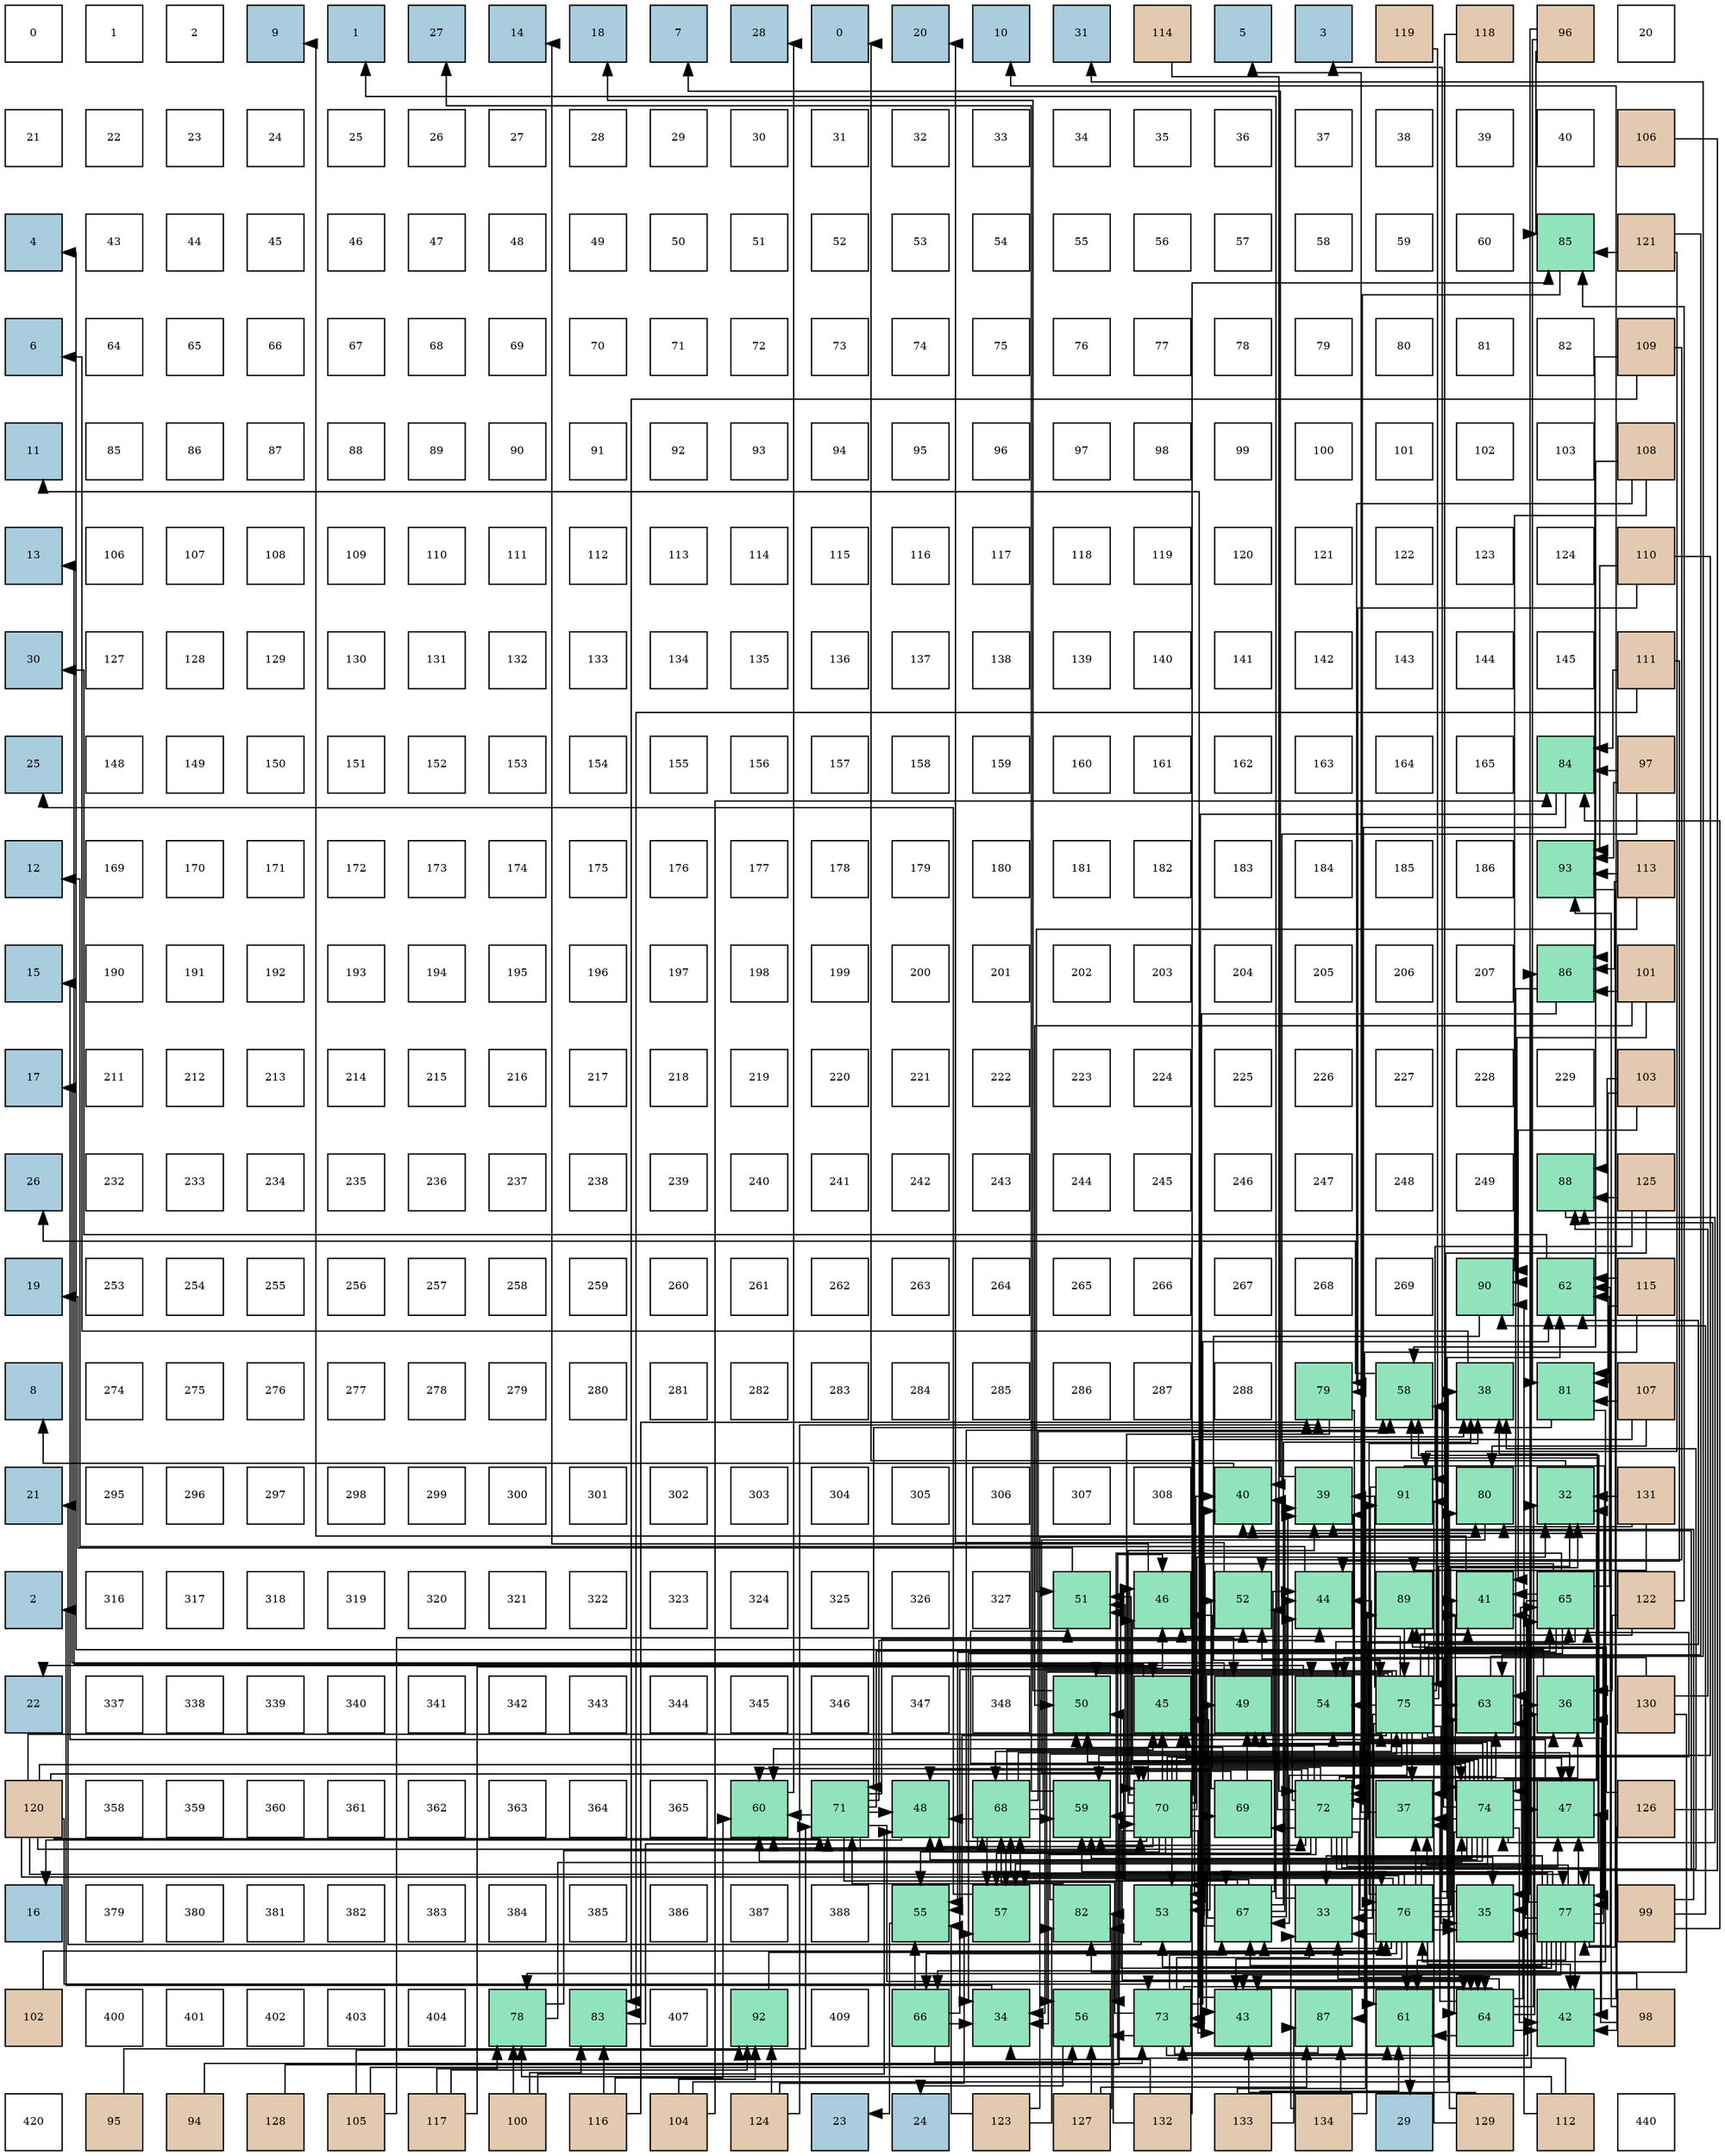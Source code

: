 digraph layout{
 rankdir=TB;
 splines=ortho;
 node [style=filled shape=square fixedsize=true width=0.6];
0[label="0", fontsize=8, fillcolor="#ffffff"];
1[label="1", fontsize=8, fillcolor="#ffffff"];
2[label="2", fontsize=8, fillcolor="#ffffff"];
3[label="9", fontsize=8, fillcolor="#a9ccde"];
4[label="1", fontsize=8, fillcolor="#a9ccde"];
5[label="27", fontsize=8, fillcolor="#a9ccde"];
6[label="14", fontsize=8, fillcolor="#a9ccde"];
7[label="18", fontsize=8, fillcolor="#a9ccde"];
8[label="7", fontsize=8, fillcolor="#a9ccde"];
9[label="28", fontsize=8, fillcolor="#a9ccde"];
10[label="0", fontsize=8, fillcolor="#a9ccde"];
11[label="20", fontsize=8, fillcolor="#a9ccde"];
12[label="10", fontsize=8, fillcolor="#a9ccde"];
13[label="31", fontsize=8, fillcolor="#a9ccde"];
14[label="114", fontsize=8, fillcolor="#e3c9af"];
15[label="5", fontsize=8, fillcolor="#a9ccde"];
16[label="3", fontsize=8, fillcolor="#a9ccde"];
17[label="119", fontsize=8, fillcolor="#e3c9af"];
18[label="118", fontsize=8, fillcolor="#e3c9af"];
19[label="96", fontsize=8, fillcolor="#e3c9af"];
20[label="20", fontsize=8, fillcolor="#ffffff"];
21[label="21", fontsize=8, fillcolor="#ffffff"];
22[label="22", fontsize=8, fillcolor="#ffffff"];
23[label="23", fontsize=8, fillcolor="#ffffff"];
24[label="24", fontsize=8, fillcolor="#ffffff"];
25[label="25", fontsize=8, fillcolor="#ffffff"];
26[label="26", fontsize=8, fillcolor="#ffffff"];
27[label="27", fontsize=8, fillcolor="#ffffff"];
28[label="28", fontsize=8, fillcolor="#ffffff"];
29[label="29", fontsize=8, fillcolor="#ffffff"];
30[label="30", fontsize=8, fillcolor="#ffffff"];
31[label="31", fontsize=8, fillcolor="#ffffff"];
32[label="32", fontsize=8, fillcolor="#ffffff"];
33[label="33", fontsize=8, fillcolor="#ffffff"];
34[label="34", fontsize=8, fillcolor="#ffffff"];
35[label="35", fontsize=8, fillcolor="#ffffff"];
36[label="36", fontsize=8, fillcolor="#ffffff"];
37[label="37", fontsize=8, fillcolor="#ffffff"];
38[label="38", fontsize=8, fillcolor="#ffffff"];
39[label="39", fontsize=8, fillcolor="#ffffff"];
40[label="40", fontsize=8, fillcolor="#ffffff"];
41[label="106", fontsize=8, fillcolor="#e3c9af"];
42[label="4", fontsize=8, fillcolor="#a9ccde"];
43[label="43", fontsize=8, fillcolor="#ffffff"];
44[label="44", fontsize=8, fillcolor="#ffffff"];
45[label="45", fontsize=8, fillcolor="#ffffff"];
46[label="46", fontsize=8, fillcolor="#ffffff"];
47[label="47", fontsize=8, fillcolor="#ffffff"];
48[label="48", fontsize=8, fillcolor="#ffffff"];
49[label="49", fontsize=8, fillcolor="#ffffff"];
50[label="50", fontsize=8, fillcolor="#ffffff"];
51[label="51", fontsize=8, fillcolor="#ffffff"];
52[label="52", fontsize=8, fillcolor="#ffffff"];
53[label="53", fontsize=8, fillcolor="#ffffff"];
54[label="54", fontsize=8, fillcolor="#ffffff"];
55[label="55", fontsize=8, fillcolor="#ffffff"];
56[label="56", fontsize=8, fillcolor="#ffffff"];
57[label="57", fontsize=8, fillcolor="#ffffff"];
58[label="58", fontsize=8, fillcolor="#ffffff"];
59[label="59", fontsize=8, fillcolor="#ffffff"];
60[label="60", fontsize=8, fillcolor="#ffffff"];
61[label="85", fontsize=8, fillcolor="#91e3bb"];
62[label="121", fontsize=8, fillcolor="#e3c9af"];
63[label="6", fontsize=8, fillcolor="#a9ccde"];
64[label="64", fontsize=8, fillcolor="#ffffff"];
65[label="65", fontsize=8, fillcolor="#ffffff"];
66[label="66", fontsize=8, fillcolor="#ffffff"];
67[label="67", fontsize=8, fillcolor="#ffffff"];
68[label="68", fontsize=8, fillcolor="#ffffff"];
69[label="69", fontsize=8, fillcolor="#ffffff"];
70[label="70", fontsize=8, fillcolor="#ffffff"];
71[label="71", fontsize=8, fillcolor="#ffffff"];
72[label="72", fontsize=8, fillcolor="#ffffff"];
73[label="73", fontsize=8, fillcolor="#ffffff"];
74[label="74", fontsize=8, fillcolor="#ffffff"];
75[label="75", fontsize=8, fillcolor="#ffffff"];
76[label="76", fontsize=8, fillcolor="#ffffff"];
77[label="77", fontsize=8, fillcolor="#ffffff"];
78[label="78", fontsize=8, fillcolor="#ffffff"];
79[label="79", fontsize=8, fillcolor="#ffffff"];
80[label="80", fontsize=8, fillcolor="#ffffff"];
81[label="81", fontsize=8, fillcolor="#ffffff"];
82[label="82", fontsize=8, fillcolor="#ffffff"];
83[label="109", fontsize=8, fillcolor="#e3c9af"];
84[label="11", fontsize=8, fillcolor="#a9ccde"];
85[label="85", fontsize=8, fillcolor="#ffffff"];
86[label="86", fontsize=8, fillcolor="#ffffff"];
87[label="87", fontsize=8, fillcolor="#ffffff"];
88[label="88", fontsize=8, fillcolor="#ffffff"];
89[label="89", fontsize=8, fillcolor="#ffffff"];
90[label="90", fontsize=8, fillcolor="#ffffff"];
91[label="91", fontsize=8, fillcolor="#ffffff"];
92[label="92", fontsize=8, fillcolor="#ffffff"];
93[label="93", fontsize=8, fillcolor="#ffffff"];
94[label="94", fontsize=8, fillcolor="#ffffff"];
95[label="95", fontsize=8, fillcolor="#ffffff"];
96[label="96", fontsize=8, fillcolor="#ffffff"];
97[label="97", fontsize=8, fillcolor="#ffffff"];
98[label="98", fontsize=8, fillcolor="#ffffff"];
99[label="99", fontsize=8, fillcolor="#ffffff"];
100[label="100", fontsize=8, fillcolor="#ffffff"];
101[label="101", fontsize=8, fillcolor="#ffffff"];
102[label="102", fontsize=8, fillcolor="#ffffff"];
103[label="103", fontsize=8, fillcolor="#ffffff"];
104[label="108", fontsize=8, fillcolor="#e3c9af"];
105[label="13", fontsize=8, fillcolor="#a9ccde"];
106[label="106", fontsize=8, fillcolor="#ffffff"];
107[label="107", fontsize=8, fillcolor="#ffffff"];
108[label="108", fontsize=8, fillcolor="#ffffff"];
109[label="109", fontsize=8, fillcolor="#ffffff"];
110[label="110", fontsize=8, fillcolor="#ffffff"];
111[label="111", fontsize=8, fillcolor="#ffffff"];
112[label="112", fontsize=8, fillcolor="#ffffff"];
113[label="113", fontsize=8, fillcolor="#ffffff"];
114[label="114", fontsize=8, fillcolor="#ffffff"];
115[label="115", fontsize=8, fillcolor="#ffffff"];
116[label="116", fontsize=8, fillcolor="#ffffff"];
117[label="117", fontsize=8, fillcolor="#ffffff"];
118[label="118", fontsize=8, fillcolor="#ffffff"];
119[label="119", fontsize=8, fillcolor="#ffffff"];
120[label="120", fontsize=8, fillcolor="#ffffff"];
121[label="121", fontsize=8, fillcolor="#ffffff"];
122[label="122", fontsize=8, fillcolor="#ffffff"];
123[label="123", fontsize=8, fillcolor="#ffffff"];
124[label="124", fontsize=8, fillcolor="#ffffff"];
125[label="110", fontsize=8, fillcolor="#e3c9af"];
126[label="30", fontsize=8, fillcolor="#a9ccde"];
127[label="127", fontsize=8, fillcolor="#ffffff"];
128[label="128", fontsize=8, fillcolor="#ffffff"];
129[label="129", fontsize=8, fillcolor="#ffffff"];
130[label="130", fontsize=8, fillcolor="#ffffff"];
131[label="131", fontsize=8, fillcolor="#ffffff"];
132[label="132", fontsize=8, fillcolor="#ffffff"];
133[label="133", fontsize=8, fillcolor="#ffffff"];
134[label="134", fontsize=8, fillcolor="#ffffff"];
135[label="135", fontsize=8, fillcolor="#ffffff"];
136[label="136", fontsize=8, fillcolor="#ffffff"];
137[label="137", fontsize=8, fillcolor="#ffffff"];
138[label="138", fontsize=8, fillcolor="#ffffff"];
139[label="139", fontsize=8, fillcolor="#ffffff"];
140[label="140", fontsize=8, fillcolor="#ffffff"];
141[label="141", fontsize=8, fillcolor="#ffffff"];
142[label="142", fontsize=8, fillcolor="#ffffff"];
143[label="143", fontsize=8, fillcolor="#ffffff"];
144[label="144", fontsize=8, fillcolor="#ffffff"];
145[label="145", fontsize=8, fillcolor="#ffffff"];
146[label="111", fontsize=8, fillcolor="#e3c9af"];
147[label="25", fontsize=8, fillcolor="#a9ccde"];
148[label="148", fontsize=8, fillcolor="#ffffff"];
149[label="149", fontsize=8, fillcolor="#ffffff"];
150[label="150", fontsize=8, fillcolor="#ffffff"];
151[label="151", fontsize=8, fillcolor="#ffffff"];
152[label="152", fontsize=8, fillcolor="#ffffff"];
153[label="153", fontsize=8, fillcolor="#ffffff"];
154[label="154", fontsize=8, fillcolor="#ffffff"];
155[label="155", fontsize=8, fillcolor="#ffffff"];
156[label="156", fontsize=8, fillcolor="#ffffff"];
157[label="157", fontsize=8, fillcolor="#ffffff"];
158[label="158", fontsize=8, fillcolor="#ffffff"];
159[label="159", fontsize=8, fillcolor="#ffffff"];
160[label="160", fontsize=8, fillcolor="#ffffff"];
161[label="161", fontsize=8, fillcolor="#ffffff"];
162[label="162", fontsize=8, fillcolor="#ffffff"];
163[label="163", fontsize=8, fillcolor="#ffffff"];
164[label="164", fontsize=8, fillcolor="#ffffff"];
165[label="165", fontsize=8, fillcolor="#ffffff"];
166[label="84", fontsize=8, fillcolor="#91e3bb"];
167[label="97", fontsize=8, fillcolor="#e3c9af"];
168[label="12", fontsize=8, fillcolor="#a9ccde"];
169[label="169", fontsize=8, fillcolor="#ffffff"];
170[label="170", fontsize=8, fillcolor="#ffffff"];
171[label="171", fontsize=8, fillcolor="#ffffff"];
172[label="172", fontsize=8, fillcolor="#ffffff"];
173[label="173", fontsize=8, fillcolor="#ffffff"];
174[label="174", fontsize=8, fillcolor="#ffffff"];
175[label="175", fontsize=8, fillcolor="#ffffff"];
176[label="176", fontsize=8, fillcolor="#ffffff"];
177[label="177", fontsize=8, fillcolor="#ffffff"];
178[label="178", fontsize=8, fillcolor="#ffffff"];
179[label="179", fontsize=8, fillcolor="#ffffff"];
180[label="180", fontsize=8, fillcolor="#ffffff"];
181[label="181", fontsize=8, fillcolor="#ffffff"];
182[label="182", fontsize=8, fillcolor="#ffffff"];
183[label="183", fontsize=8, fillcolor="#ffffff"];
184[label="184", fontsize=8, fillcolor="#ffffff"];
185[label="185", fontsize=8, fillcolor="#ffffff"];
186[label="186", fontsize=8, fillcolor="#ffffff"];
187[label="93", fontsize=8, fillcolor="#91e3bb"];
188[label="113", fontsize=8, fillcolor="#e3c9af"];
189[label="15", fontsize=8, fillcolor="#a9ccde"];
190[label="190", fontsize=8, fillcolor="#ffffff"];
191[label="191", fontsize=8, fillcolor="#ffffff"];
192[label="192", fontsize=8, fillcolor="#ffffff"];
193[label="193", fontsize=8, fillcolor="#ffffff"];
194[label="194", fontsize=8, fillcolor="#ffffff"];
195[label="195", fontsize=8, fillcolor="#ffffff"];
196[label="196", fontsize=8, fillcolor="#ffffff"];
197[label="197", fontsize=8, fillcolor="#ffffff"];
198[label="198", fontsize=8, fillcolor="#ffffff"];
199[label="199", fontsize=8, fillcolor="#ffffff"];
200[label="200", fontsize=8, fillcolor="#ffffff"];
201[label="201", fontsize=8, fillcolor="#ffffff"];
202[label="202", fontsize=8, fillcolor="#ffffff"];
203[label="203", fontsize=8, fillcolor="#ffffff"];
204[label="204", fontsize=8, fillcolor="#ffffff"];
205[label="205", fontsize=8, fillcolor="#ffffff"];
206[label="206", fontsize=8, fillcolor="#ffffff"];
207[label="207", fontsize=8, fillcolor="#ffffff"];
208[label="86", fontsize=8, fillcolor="#91e3bb"];
209[label="101", fontsize=8, fillcolor="#e3c9af"];
210[label="17", fontsize=8, fillcolor="#a9ccde"];
211[label="211", fontsize=8, fillcolor="#ffffff"];
212[label="212", fontsize=8, fillcolor="#ffffff"];
213[label="213", fontsize=8, fillcolor="#ffffff"];
214[label="214", fontsize=8, fillcolor="#ffffff"];
215[label="215", fontsize=8, fillcolor="#ffffff"];
216[label="216", fontsize=8, fillcolor="#ffffff"];
217[label="217", fontsize=8, fillcolor="#ffffff"];
218[label="218", fontsize=8, fillcolor="#ffffff"];
219[label="219", fontsize=8, fillcolor="#ffffff"];
220[label="220", fontsize=8, fillcolor="#ffffff"];
221[label="221", fontsize=8, fillcolor="#ffffff"];
222[label="222", fontsize=8, fillcolor="#ffffff"];
223[label="223", fontsize=8, fillcolor="#ffffff"];
224[label="224", fontsize=8, fillcolor="#ffffff"];
225[label="225", fontsize=8, fillcolor="#ffffff"];
226[label="226", fontsize=8, fillcolor="#ffffff"];
227[label="227", fontsize=8, fillcolor="#ffffff"];
228[label="228", fontsize=8, fillcolor="#ffffff"];
229[label="229", fontsize=8, fillcolor="#ffffff"];
230[label="103", fontsize=8, fillcolor="#e3c9af"];
231[label="26", fontsize=8, fillcolor="#a9ccde"];
232[label="232", fontsize=8, fillcolor="#ffffff"];
233[label="233", fontsize=8, fillcolor="#ffffff"];
234[label="234", fontsize=8, fillcolor="#ffffff"];
235[label="235", fontsize=8, fillcolor="#ffffff"];
236[label="236", fontsize=8, fillcolor="#ffffff"];
237[label="237", fontsize=8, fillcolor="#ffffff"];
238[label="238", fontsize=8, fillcolor="#ffffff"];
239[label="239", fontsize=8, fillcolor="#ffffff"];
240[label="240", fontsize=8, fillcolor="#ffffff"];
241[label="241", fontsize=8, fillcolor="#ffffff"];
242[label="242", fontsize=8, fillcolor="#ffffff"];
243[label="243", fontsize=8, fillcolor="#ffffff"];
244[label="244", fontsize=8, fillcolor="#ffffff"];
245[label="245", fontsize=8, fillcolor="#ffffff"];
246[label="246", fontsize=8, fillcolor="#ffffff"];
247[label="247", fontsize=8, fillcolor="#ffffff"];
248[label="248", fontsize=8, fillcolor="#ffffff"];
249[label="249", fontsize=8, fillcolor="#ffffff"];
250[label="88", fontsize=8, fillcolor="#91e3bb"];
251[label="125", fontsize=8, fillcolor="#e3c9af"];
252[label="19", fontsize=8, fillcolor="#a9ccde"];
253[label="253", fontsize=8, fillcolor="#ffffff"];
254[label="254", fontsize=8, fillcolor="#ffffff"];
255[label="255", fontsize=8, fillcolor="#ffffff"];
256[label="256", fontsize=8, fillcolor="#ffffff"];
257[label="257", fontsize=8, fillcolor="#ffffff"];
258[label="258", fontsize=8, fillcolor="#ffffff"];
259[label="259", fontsize=8, fillcolor="#ffffff"];
260[label="260", fontsize=8, fillcolor="#ffffff"];
261[label="261", fontsize=8, fillcolor="#ffffff"];
262[label="262", fontsize=8, fillcolor="#ffffff"];
263[label="263", fontsize=8, fillcolor="#ffffff"];
264[label="264", fontsize=8, fillcolor="#ffffff"];
265[label="265", fontsize=8, fillcolor="#ffffff"];
266[label="266", fontsize=8, fillcolor="#ffffff"];
267[label="267", fontsize=8, fillcolor="#ffffff"];
268[label="268", fontsize=8, fillcolor="#ffffff"];
269[label="269", fontsize=8, fillcolor="#ffffff"];
270[label="90", fontsize=8, fillcolor="#91e3bb"];
271[label="62", fontsize=8, fillcolor="#91e3bb"];
272[label="115", fontsize=8, fillcolor="#e3c9af"];
273[label="8", fontsize=8, fillcolor="#a9ccde"];
274[label="274", fontsize=8, fillcolor="#ffffff"];
275[label="275", fontsize=8, fillcolor="#ffffff"];
276[label="276", fontsize=8, fillcolor="#ffffff"];
277[label="277", fontsize=8, fillcolor="#ffffff"];
278[label="278", fontsize=8, fillcolor="#ffffff"];
279[label="279", fontsize=8, fillcolor="#ffffff"];
280[label="280", fontsize=8, fillcolor="#ffffff"];
281[label="281", fontsize=8, fillcolor="#ffffff"];
282[label="282", fontsize=8, fillcolor="#ffffff"];
283[label="283", fontsize=8, fillcolor="#ffffff"];
284[label="284", fontsize=8, fillcolor="#ffffff"];
285[label="285", fontsize=8, fillcolor="#ffffff"];
286[label="286", fontsize=8, fillcolor="#ffffff"];
287[label="287", fontsize=8, fillcolor="#ffffff"];
288[label="288", fontsize=8, fillcolor="#ffffff"];
289[label="79", fontsize=8, fillcolor="#91e3bb"];
290[label="58", fontsize=8, fillcolor="#91e3bb"];
291[label="38", fontsize=8, fillcolor="#91e3bb"];
292[label="81", fontsize=8, fillcolor="#91e3bb"];
293[label="107", fontsize=8, fillcolor="#e3c9af"];
294[label="21", fontsize=8, fillcolor="#a9ccde"];
295[label="295", fontsize=8, fillcolor="#ffffff"];
296[label="296", fontsize=8, fillcolor="#ffffff"];
297[label="297", fontsize=8, fillcolor="#ffffff"];
298[label="298", fontsize=8, fillcolor="#ffffff"];
299[label="299", fontsize=8, fillcolor="#ffffff"];
300[label="300", fontsize=8, fillcolor="#ffffff"];
301[label="301", fontsize=8, fillcolor="#ffffff"];
302[label="302", fontsize=8, fillcolor="#ffffff"];
303[label="303", fontsize=8, fillcolor="#ffffff"];
304[label="304", fontsize=8, fillcolor="#ffffff"];
305[label="305", fontsize=8, fillcolor="#ffffff"];
306[label="306", fontsize=8, fillcolor="#ffffff"];
307[label="307", fontsize=8, fillcolor="#ffffff"];
308[label="308", fontsize=8, fillcolor="#ffffff"];
309[label="40", fontsize=8, fillcolor="#91e3bb"];
310[label="39", fontsize=8, fillcolor="#91e3bb"];
311[label="91", fontsize=8, fillcolor="#91e3bb"];
312[label="80", fontsize=8, fillcolor="#91e3bb"];
313[label="32", fontsize=8, fillcolor="#91e3bb"];
314[label="131", fontsize=8, fillcolor="#e3c9af"];
315[label="2", fontsize=8, fillcolor="#a9ccde"];
316[label="316", fontsize=8, fillcolor="#ffffff"];
317[label="317", fontsize=8, fillcolor="#ffffff"];
318[label="318", fontsize=8, fillcolor="#ffffff"];
319[label="319", fontsize=8, fillcolor="#ffffff"];
320[label="320", fontsize=8, fillcolor="#ffffff"];
321[label="321", fontsize=8, fillcolor="#ffffff"];
322[label="322", fontsize=8, fillcolor="#ffffff"];
323[label="323", fontsize=8, fillcolor="#ffffff"];
324[label="324", fontsize=8, fillcolor="#ffffff"];
325[label="325", fontsize=8, fillcolor="#ffffff"];
326[label="326", fontsize=8, fillcolor="#ffffff"];
327[label="327", fontsize=8, fillcolor="#ffffff"];
328[label="51", fontsize=8, fillcolor="#91e3bb"];
329[label="46", fontsize=8, fillcolor="#91e3bb"];
330[label="52", fontsize=8, fillcolor="#91e3bb"];
331[label="44", fontsize=8, fillcolor="#91e3bb"];
332[label="89", fontsize=8, fillcolor="#91e3bb"];
333[label="41", fontsize=8, fillcolor="#91e3bb"];
334[label="65", fontsize=8, fillcolor="#91e3bb"];
335[label="122", fontsize=8, fillcolor="#e3c9af"];
336[label="22", fontsize=8, fillcolor="#a9ccde"];
337[label="337", fontsize=8, fillcolor="#ffffff"];
338[label="338", fontsize=8, fillcolor="#ffffff"];
339[label="339", fontsize=8, fillcolor="#ffffff"];
340[label="340", fontsize=8, fillcolor="#ffffff"];
341[label="341", fontsize=8, fillcolor="#ffffff"];
342[label="342", fontsize=8, fillcolor="#ffffff"];
343[label="343", fontsize=8, fillcolor="#ffffff"];
344[label="344", fontsize=8, fillcolor="#ffffff"];
345[label="345", fontsize=8, fillcolor="#ffffff"];
346[label="346", fontsize=8, fillcolor="#ffffff"];
347[label="347", fontsize=8, fillcolor="#ffffff"];
348[label="348", fontsize=8, fillcolor="#ffffff"];
349[label="50", fontsize=8, fillcolor="#91e3bb"];
350[label="45", fontsize=8, fillcolor="#91e3bb"];
351[label="49", fontsize=8, fillcolor="#91e3bb"];
352[label="54", fontsize=8, fillcolor="#91e3bb"];
353[label="75", fontsize=8, fillcolor="#91e3bb"];
354[label="63", fontsize=8, fillcolor="#91e3bb"];
355[label="36", fontsize=8, fillcolor="#91e3bb"];
356[label="130", fontsize=8, fillcolor="#e3c9af"];
357[label="120", fontsize=8, fillcolor="#e3c9af"];
358[label="358", fontsize=8, fillcolor="#ffffff"];
359[label="359", fontsize=8, fillcolor="#ffffff"];
360[label="360", fontsize=8, fillcolor="#ffffff"];
361[label="361", fontsize=8, fillcolor="#ffffff"];
362[label="362", fontsize=8, fillcolor="#ffffff"];
363[label="363", fontsize=8, fillcolor="#ffffff"];
364[label="364", fontsize=8, fillcolor="#ffffff"];
365[label="365", fontsize=8, fillcolor="#ffffff"];
366[label="60", fontsize=8, fillcolor="#91e3bb"];
367[label="71", fontsize=8, fillcolor="#91e3bb"];
368[label="48", fontsize=8, fillcolor="#91e3bb"];
369[label="68", fontsize=8, fillcolor="#91e3bb"];
370[label="59", fontsize=8, fillcolor="#91e3bb"];
371[label="70", fontsize=8, fillcolor="#91e3bb"];
372[label="69", fontsize=8, fillcolor="#91e3bb"];
373[label="72", fontsize=8, fillcolor="#91e3bb"];
374[label="37", fontsize=8, fillcolor="#91e3bb"];
375[label="74", fontsize=8, fillcolor="#91e3bb"];
376[label="47", fontsize=8, fillcolor="#91e3bb"];
377[label="126", fontsize=8, fillcolor="#e3c9af"];
378[label="16", fontsize=8, fillcolor="#a9ccde"];
379[label="379", fontsize=8, fillcolor="#ffffff"];
380[label="380", fontsize=8, fillcolor="#ffffff"];
381[label="381", fontsize=8, fillcolor="#ffffff"];
382[label="382", fontsize=8, fillcolor="#ffffff"];
383[label="383", fontsize=8, fillcolor="#ffffff"];
384[label="384", fontsize=8, fillcolor="#ffffff"];
385[label="385", fontsize=8, fillcolor="#ffffff"];
386[label="386", fontsize=8, fillcolor="#ffffff"];
387[label="387", fontsize=8, fillcolor="#ffffff"];
388[label="388", fontsize=8, fillcolor="#ffffff"];
389[label="55", fontsize=8, fillcolor="#91e3bb"];
390[label="57", fontsize=8, fillcolor="#91e3bb"];
391[label="82", fontsize=8, fillcolor="#91e3bb"];
392[label="53", fontsize=8, fillcolor="#91e3bb"];
393[label="67", fontsize=8, fillcolor="#91e3bb"];
394[label="33", fontsize=8, fillcolor="#91e3bb"];
395[label="76", fontsize=8, fillcolor="#91e3bb"];
396[label="35", fontsize=8, fillcolor="#91e3bb"];
397[label="77", fontsize=8, fillcolor="#91e3bb"];
398[label="99", fontsize=8, fillcolor="#e3c9af"];
399[label="102", fontsize=8, fillcolor="#e3c9af"];
400[label="400", fontsize=8, fillcolor="#ffffff"];
401[label="401", fontsize=8, fillcolor="#ffffff"];
402[label="402", fontsize=8, fillcolor="#ffffff"];
403[label="403", fontsize=8, fillcolor="#ffffff"];
404[label="404", fontsize=8, fillcolor="#ffffff"];
405[label="78", fontsize=8, fillcolor="#91e3bb"];
406[label="83", fontsize=8, fillcolor="#91e3bb"];
407[label="407", fontsize=8, fillcolor="#ffffff"];
408[label="92", fontsize=8, fillcolor="#91e3bb"];
409[label="409", fontsize=8, fillcolor="#ffffff"];
410[label="66", fontsize=8, fillcolor="#91e3bb"];
411[label="34", fontsize=8, fillcolor="#91e3bb"];
412[label="56", fontsize=8, fillcolor="#91e3bb"];
413[label="73", fontsize=8, fillcolor="#91e3bb"];
414[label="43", fontsize=8, fillcolor="#91e3bb"];
415[label="87", fontsize=8, fillcolor="#91e3bb"];
416[label="61", fontsize=8, fillcolor="#91e3bb"];
417[label="64", fontsize=8, fillcolor="#91e3bb"];
418[label="42", fontsize=8, fillcolor="#91e3bb"];
419[label="98", fontsize=8, fillcolor="#e3c9af"];
420[label="420", fontsize=8, fillcolor="#ffffff"];
421[label="95", fontsize=8, fillcolor="#e3c9af"];
422[label="94", fontsize=8, fillcolor="#e3c9af"];
423[label="128", fontsize=8, fillcolor="#e3c9af"];
424[label="105", fontsize=8, fillcolor="#e3c9af"];
425[label="117", fontsize=8, fillcolor="#e3c9af"];
426[label="100", fontsize=8, fillcolor="#e3c9af"];
427[label="116", fontsize=8, fillcolor="#e3c9af"];
428[label="104", fontsize=8, fillcolor="#e3c9af"];
429[label="124", fontsize=8, fillcolor="#e3c9af"];
430[label="23", fontsize=8, fillcolor="#a9ccde"];
431[label="24", fontsize=8, fillcolor="#a9ccde"];
432[label="123", fontsize=8, fillcolor="#e3c9af"];
433[label="127", fontsize=8, fillcolor="#e3c9af"];
434[label="132", fontsize=8, fillcolor="#e3c9af"];
435[label="133", fontsize=8, fillcolor="#e3c9af"];
436[label="134", fontsize=8, fillcolor="#e3c9af"];
437[label="29", fontsize=8, fillcolor="#a9ccde"];
438[label="129", fontsize=8, fillcolor="#e3c9af"];
439[label="112", fontsize=8, fillcolor="#e3c9af"];
440[label="440", fontsize=8, fillcolor="#ffffff"];
edge [constraint=false, style=vis];313 -> 10;
394 -> 4;
411 -> 315;
396 -> 16;
355 -> 42;
374 -> 15;
291 -> 63;
310 -> 8;
309 -> 273;
333 -> 3;
418 -> 12;
414 -> 84;
331 -> 168;
350 -> 105;
329 -> 6;
376 -> 189;
368 -> 378;
351 -> 210;
349 -> 7;
328 -> 252;
330 -> 11;
392 -> 294;
352 -> 336;
389 -> 430;
412 -> 431;
390 -> 147;
290 -> 231;
370 -> 5;
366 -> 9;
416 -> 437;
271 -> 126;
354 -> 13;
417 -> 313;
417 -> 394;
417 -> 355;
417 -> 374;
417 -> 418;
417 -> 414;
417 -> 416;
417 -> 354;
334 -> 411;
334 -> 396;
334 -> 333;
334 -> 392;
334 -> 352;
334 -> 389;
334 -> 412;
334 -> 271;
410 -> 411;
410 -> 352;
410 -> 389;
410 -> 412;
393 -> 291;
393 -> 310;
393 -> 309;
393 -> 331;
393 -> 351;
393 -> 349;
393 -> 328;
393 -> 330;
369 -> 350;
369 -> 329;
369 -> 376;
369 -> 368;
369 -> 390;
369 -> 290;
369 -> 370;
369 -> 366;
372 -> 351;
372 -> 349;
372 -> 328;
372 -> 330;
371 -> 313;
371 -> 291;
371 -> 310;
371 -> 309;
371 -> 414;
371 -> 331;
371 -> 350;
371 -> 329;
371 -> 376;
371 -> 368;
371 -> 392;
371 -> 389;
371 -> 390;
371 -> 290;
371 -> 370;
371 -> 366;
371 -> 417;
371 -> 334;
371 -> 372;
367 -> 331;
367 -> 368;
367 -> 330;
367 -> 366;
367 -> 417;
367 -> 334;
367 -> 393;
367 -> 369;
373 -> 411;
373 -> 396;
373 -> 355;
373 -> 291;
373 -> 310;
373 -> 309;
373 -> 331;
373 -> 350;
373 -> 329;
373 -> 376;
373 -> 368;
373 -> 390;
373 -> 290;
373 -> 370;
373 -> 366;
373 -> 354;
373 -> 417;
373 -> 334;
373 -> 372;
413 -> 394;
413 -> 412;
413 -> 416;
413 -> 271;
413 -> 417;
413 -> 334;
413 -> 393;
413 -> 369;
375 -> 374;
375 -> 291;
375 -> 310;
375 -> 309;
375 -> 333;
375 -> 418;
375 -> 331;
375 -> 350;
375 -> 329;
375 -> 376;
375 -> 368;
375 -> 351;
375 -> 349;
375 -> 328;
375 -> 330;
375 -> 352;
375 -> 390;
375 -> 290;
375 -> 370;
375 -> 366;
375 -> 417;
375 -> 334;
353 -> 313;
353 -> 394;
353 -> 411;
353 -> 396;
353 -> 355;
353 -> 374;
353 -> 310;
353 -> 333;
353 -> 418;
353 -> 414;
353 -> 329;
353 -> 349;
353 -> 392;
353 -> 352;
353 -> 389;
353 -> 412;
353 -> 290;
353 -> 416;
353 -> 271;
353 -> 354;
353 -> 393;
353 -> 369;
395 -> 313;
395 -> 394;
395 -> 396;
395 -> 355;
395 -> 374;
395 -> 291;
395 -> 333;
395 -> 418;
395 -> 414;
395 -> 350;
395 -> 351;
395 -> 392;
395 -> 390;
395 -> 416;
395 -> 271;
395 -> 354;
395 -> 410;
395 -> 393;
395 -> 369;
397 -> 313;
397 -> 394;
397 -> 396;
397 -> 355;
397 -> 374;
397 -> 309;
397 -> 333;
397 -> 418;
397 -> 414;
397 -> 376;
397 -> 328;
397 -> 392;
397 -> 370;
397 -> 416;
397 -> 271;
397 -> 354;
397 -> 410;
397 -> 393;
397 -> 369;
405 -> 371;
405 -> 375;
289 -> 371;
289 -> 373;
312 -> 371;
292 -> 367;
292 -> 395;
391 -> 367;
391 -> 353;
406 -> 367;
166 -> 373;
166 -> 413;
61 -> 373;
208 -> 413;
208 -> 375;
415 -> 413;
250 -> 375;
332 -> 353;
332 -> 397;
270 -> 353;
311 -> 395;
311 -> 397;
408 -> 395;
187 -> 397;
422 -> 413;
421 -> 367;
19 -> 396;
19 -> 292;
19 -> 61;
167 -> 309;
167 -> 166;
167 -> 187;
419 -> 376;
419 -> 405;
419 -> 187;
398 -> 310;
398 -> 166;
398 -> 270;
426 -> 368;
426 -> 405;
426 -> 406;
209 -> 349;
209 -> 208;
209 -> 270;
399 -> 395;
230 -> 333;
230 -> 292;
230 -> 250;
428 -> 291;
428 -> 166;
428 -> 408;
424 -> 351;
424 -> 208;
424 -> 408;
41 -> 397;
293 -> 392;
293 -> 312;
293 -> 292;
104 -> 290;
104 -> 289;
104 -> 270;
83 -> 330;
83 -> 406;
83 -> 208;
125 -> 370;
125 -> 289;
125 -> 187;
146 -> 331;
146 -> 406;
146 -> 166;
439 -> 329;
439 -> 405;
439 -> 270;
188 -> 328;
188 -> 208;
188 -> 187;
14 -> 373;
272 -> 271;
272 -> 292;
272 -> 415;
427 -> 366;
427 -> 289;
427 -> 406;
425 -> 350;
425 -> 405;
425 -> 408;
18 -> 375;
17 -> 353;
357 -> 371;
357 -> 367;
357 -> 373;
357 -> 413;
357 -> 375;
357 -> 353;
357 -> 395;
357 -> 397;
62 -> 354;
62 -> 61;
62 -> 311;
335 -> 355;
335 -> 61;
335 -> 332;
432 -> 389;
432 -> 312;
432 -> 391;
429 -> 390;
429 -> 289;
429 -> 408;
251 -> 374;
251 -> 250;
251 -> 311;
377 -> 418;
377 -> 250;
377 -> 332;
433 -> 412;
433 -> 391;
433 -> 415;
423 -> 371;
438 -> 414;
438 -> 312;
438 -> 311;
356 -> 352;
356 -> 391;
356 -> 250;
314 -> 313;
314 -> 312;
314 -> 332;
434 -> 411;
434 -> 391;
434 -> 61;
435 -> 416;
435 -> 415;
435 -> 311;
436 -> 394;
436 -> 415;
436 -> 332;
edge [constraint=true, style=invis];
0 -> 21 -> 42 -> 63 -> 84 -> 105 -> 126 -> 147 -> 168 -> 189 -> 210 -> 231 -> 252 -> 273 -> 294 -> 315 -> 336 -> 357 -> 378 -> 399 -> 420;
1 -> 22 -> 43 -> 64 -> 85 -> 106 -> 127 -> 148 -> 169 -> 190 -> 211 -> 232 -> 253 -> 274 -> 295 -> 316 -> 337 -> 358 -> 379 -> 400 -> 421;
2 -> 23 -> 44 -> 65 -> 86 -> 107 -> 128 -> 149 -> 170 -> 191 -> 212 -> 233 -> 254 -> 275 -> 296 -> 317 -> 338 -> 359 -> 380 -> 401 -> 422;
3 -> 24 -> 45 -> 66 -> 87 -> 108 -> 129 -> 150 -> 171 -> 192 -> 213 -> 234 -> 255 -> 276 -> 297 -> 318 -> 339 -> 360 -> 381 -> 402 -> 423;
4 -> 25 -> 46 -> 67 -> 88 -> 109 -> 130 -> 151 -> 172 -> 193 -> 214 -> 235 -> 256 -> 277 -> 298 -> 319 -> 340 -> 361 -> 382 -> 403 -> 424;
5 -> 26 -> 47 -> 68 -> 89 -> 110 -> 131 -> 152 -> 173 -> 194 -> 215 -> 236 -> 257 -> 278 -> 299 -> 320 -> 341 -> 362 -> 383 -> 404 -> 425;
6 -> 27 -> 48 -> 69 -> 90 -> 111 -> 132 -> 153 -> 174 -> 195 -> 216 -> 237 -> 258 -> 279 -> 300 -> 321 -> 342 -> 363 -> 384 -> 405 -> 426;
7 -> 28 -> 49 -> 70 -> 91 -> 112 -> 133 -> 154 -> 175 -> 196 -> 217 -> 238 -> 259 -> 280 -> 301 -> 322 -> 343 -> 364 -> 385 -> 406 -> 427;
8 -> 29 -> 50 -> 71 -> 92 -> 113 -> 134 -> 155 -> 176 -> 197 -> 218 -> 239 -> 260 -> 281 -> 302 -> 323 -> 344 -> 365 -> 386 -> 407 -> 428;
9 -> 30 -> 51 -> 72 -> 93 -> 114 -> 135 -> 156 -> 177 -> 198 -> 219 -> 240 -> 261 -> 282 -> 303 -> 324 -> 345 -> 366 -> 387 -> 408 -> 429;
10 -> 31 -> 52 -> 73 -> 94 -> 115 -> 136 -> 157 -> 178 -> 199 -> 220 -> 241 -> 262 -> 283 -> 304 -> 325 -> 346 -> 367 -> 388 -> 409 -> 430;
11 -> 32 -> 53 -> 74 -> 95 -> 116 -> 137 -> 158 -> 179 -> 200 -> 221 -> 242 -> 263 -> 284 -> 305 -> 326 -> 347 -> 368 -> 389 -> 410 -> 431;
12 -> 33 -> 54 -> 75 -> 96 -> 117 -> 138 -> 159 -> 180 -> 201 -> 222 -> 243 -> 264 -> 285 -> 306 -> 327 -> 348 -> 369 -> 390 -> 411 -> 432;
13 -> 34 -> 55 -> 76 -> 97 -> 118 -> 139 -> 160 -> 181 -> 202 -> 223 -> 244 -> 265 -> 286 -> 307 -> 328 -> 349 -> 370 -> 391 -> 412 -> 433;
14 -> 35 -> 56 -> 77 -> 98 -> 119 -> 140 -> 161 -> 182 -> 203 -> 224 -> 245 -> 266 -> 287 -> 308 -> 329 -> 350 -> 371 -> 392 -> 413 -> 434;
15 -> 36 -> 57 -> 78 -> 99 -> 120 -> 141 -> 162 -> 183 -> 204 -> 225 -> 246 -> 267 -> 288 -> 309 -> 330 -> 351 -> 372 -> 393 -> 414 -> 435;
16 -> 37 -> 58 -> 79 -> 100 -> 121 -> 142 -> 163 -> 184 -> 205 -> 226 -> 247 -> 268 -> 289 -> 310 -> 331 -> 352 -> 373 -> 394 -> 415 -> 436;
17 -> 38 -> 59 -> 80 -> 101 -> 122 -> 143 -> 164 -> 185 -> 206 -> 227 -> 248 -> 269 -> 290 -> 311 -> 332 -> 353 -> 374 -> 395 -> 416 -> 437;
18 -> 39 -> 60 -> 81 -> 102 -> 123 -> 144 -> 165 -> 186 -> 207 -> 228 -> 249 -> 270 -> 291 -> 312 -> 333 -> 354 -> 375 -> 396 -> 417 -> 438;
19 -> 40 -> 61 -> 82 -> 103 -> 124 -> 145 -> 166 -> 187 -> 208 -> 229 -> 250 -> 271 -> 292 -> 313 -> 334 -> 355 -> 376 -> 397 -> 418 -> 439;
20 -> 41 -> 62 -> 83 -> 104 -> 125 -> 146 -> 167 -> 188 -> 209 -> 230 -> 251 -> 272 -> 293 -> 314 -> 335 -> 356 -> 377 -> 398 -> 419 -> 440;
rank = same {0 -> 1 -> 2 -> 3 -> 4 -> 5 -> 6 -> 7 -> 8 -> 9 -> 10 -> 11 -> 12 -> 13 -> 14 -> 15 -> 16 -> 17 -> 18 -> 19 -> 20};
rank = same {21 -> 22 -> 23 -> 24 -> 25 -> 26 -> 27 -> 28 -> 29 -> 30 -> 31 -> 32 -> 33 -> 34 -> 35 -> 36 -> 37 -> 38 -> 39 -> 40 -> 41};
rank = same {42 -> 43 -> 44 -> 45 -> 46 -> 47 -> 48 -> 49 -> 50 -> 51 -> 52 -> 53 -> 54 -> 55 -> 56 -> 57 -> 58 -> 59 -> 60 -> 61 -> 62};
rank = same {63 -> 64 -> 65 -> 66 -> 67 -> 68 -> 69 -> 70 -> 71 -> 72 -> 73 -> 74 -> 75 -> 76 -> 77 -> 78 -> 79 -> 80 -> 81 -> 82 -> 83};
rank = same {84 -> 85 -> 86 -> 87 -> 88 -> 89 -> 90 -> 91 -> 92 -> 93 -> 94 -> 95 -> 96 -> 97 -> 98 -> 99 -> 100 -> 101 -> 102 -> 103 -> 104};
rank = same {105 -> 106 -> 107 -> 108 -> 109 -> 110 -> 111 -> 112 -> 113 -> 114 -> 115 -> 116 -> 117 -> 118 -> 119 -> 120 -> 121 -> 122 -> 123 -> 124 -> 125};
rank = same {126 -> 127 -> 128 -> 129 -> 130 -> 131 -> 132 -> 133 -> 134 -> 135 -> 136 -> 137 -> 138 -> 139 -> 140 -> 141 -> 142 -> 143 -> 144 -> 145 -> 146};
rank = same {147 -> 148 -> 149 -> 150 -> 151 -> 152 -> 153 -> 154 -> 155 -> 156 -> 157 -> 158 -> 159 -> 160 -> 161 -> 162 -> 163 -> 164 -> 165 -> 166 -> 167};
rank = same {168 -> 169 -> 170 -> 171 -> 172 -> 173 -> 174 -> 175 -> 176 -> 177 -> 178 -> 179 -> 180 -> 181 -> 182 -> 183 -> 184 -> 185 -> 186 -> 187 -> 188};
rank = same {189 -> 190 -> 191 -> 192 -> 193 -> 194 -> 195 -> 196 -> 197 -> 198 -> 199 -> 200 -> 201 -> 202 -> 203 -> 204 -> 205 -> 206 -> 207 -> 208 -> 209};
rank = same {210 -> 211 -> 212 -> 213 -> 214 -> 215 -> 216 -> 217 -> 218 -> 219 -> 220 -> 221 -> 222 -> 223 -> 224 -> 225 -> 226 -> 227 -> 228 -> 229 -> 230};
rank = same {231 -> 232 -> 233 -> 234 -> 235 -> 236 -> 237 -> 238 -> 239 -> 240 -> 241 -> 242 -> 243 -> 244 -> 245 -> 246 -> 247 -> 248 -> 249 -> 250 -> 251};
rank = same {252 -> 253 -> 254 -> 255 -> 256 -> 257 -> 258 -> 259 -> 260 -> 261 -> 262 -> 263 -> 264 -> 265 -> 266 -> 267 -> 268 -> 269 -> 270 -> 271 -> 272};
rank = same {273 -> 274 -> 275 -> 276 -> 277 -> 278 -> 279 -> 280 -> 281 -> 282 -> 283 -> 284 -> 285 -> 286 -> 287 -> 288 -> 289 -> 290 -> 291 -> 292 -> 293};
rank = same {294 -> 295 -> 296 -> 297 -> 298 -> 299 -> 300 -> 301 -> 302 -> 303 -> 304 -> 305 -> 306 -> 307 -> 308 -> 309 -> 310 -> 311 -> 312 -> 313 -> 314};
rank = same {315 -> 316 -> 317 -> 318 -> 319 -> 320 -> 321 -> 322 -> 323 -> 324 -> 325 -> 326 -> 327 -> 328 -> 329 -> 330 -> 331 -> 332 -> 333 -> 334 -> 335};
rank = same {336 -> 337 -> 338 -> 339 -> 340 -> 341 -> 342 -> 343 -> 344 -> 345 -> 346 -> 347 -> 348 -> 349 -> 350 -> 351 -> 352 -> 353 -> 354 -> 355 -> 356};
rank = same {357 -> 358 -> 359 -> 360 -> 361 -> 362 -> 363 -> 364 -> 365 -> 366 -> 367 -> 368 -> 369 -> 370 -> 371 -> 372 -> 373 -> 374 -> 375 -> 376 -> 377};
rank = same {378 -> 379 -> 380 -> 381 -> 382 -> 383 -> 384 -> 385 -> 386 -> 387 -> 388 -> 389 -> 390 -> 391 -> 392 -> 393 -> 394 -> 395 -> 396 -> 397 -> 398};
rank = same {399 -> 400 -> 401 -> 402 -> 403 -> 404 -> 405 -> 406 -> 407 -> 408 -> 409 -> 410 -> 411 -> 412 -> 413 -> 414 -> 415 -> 416 -> 417 -> 418 -> 419};
rank = same {420 -> 421 -> 422 -> 423 -> 424 -> 425 -> 426 -> 427 -> 428 -> 429 -> 430 -> 431 -> 432 -> 433 -> 434 -> 435 -> 436 -> 437 -> 438 -> 439 -> 440};
}